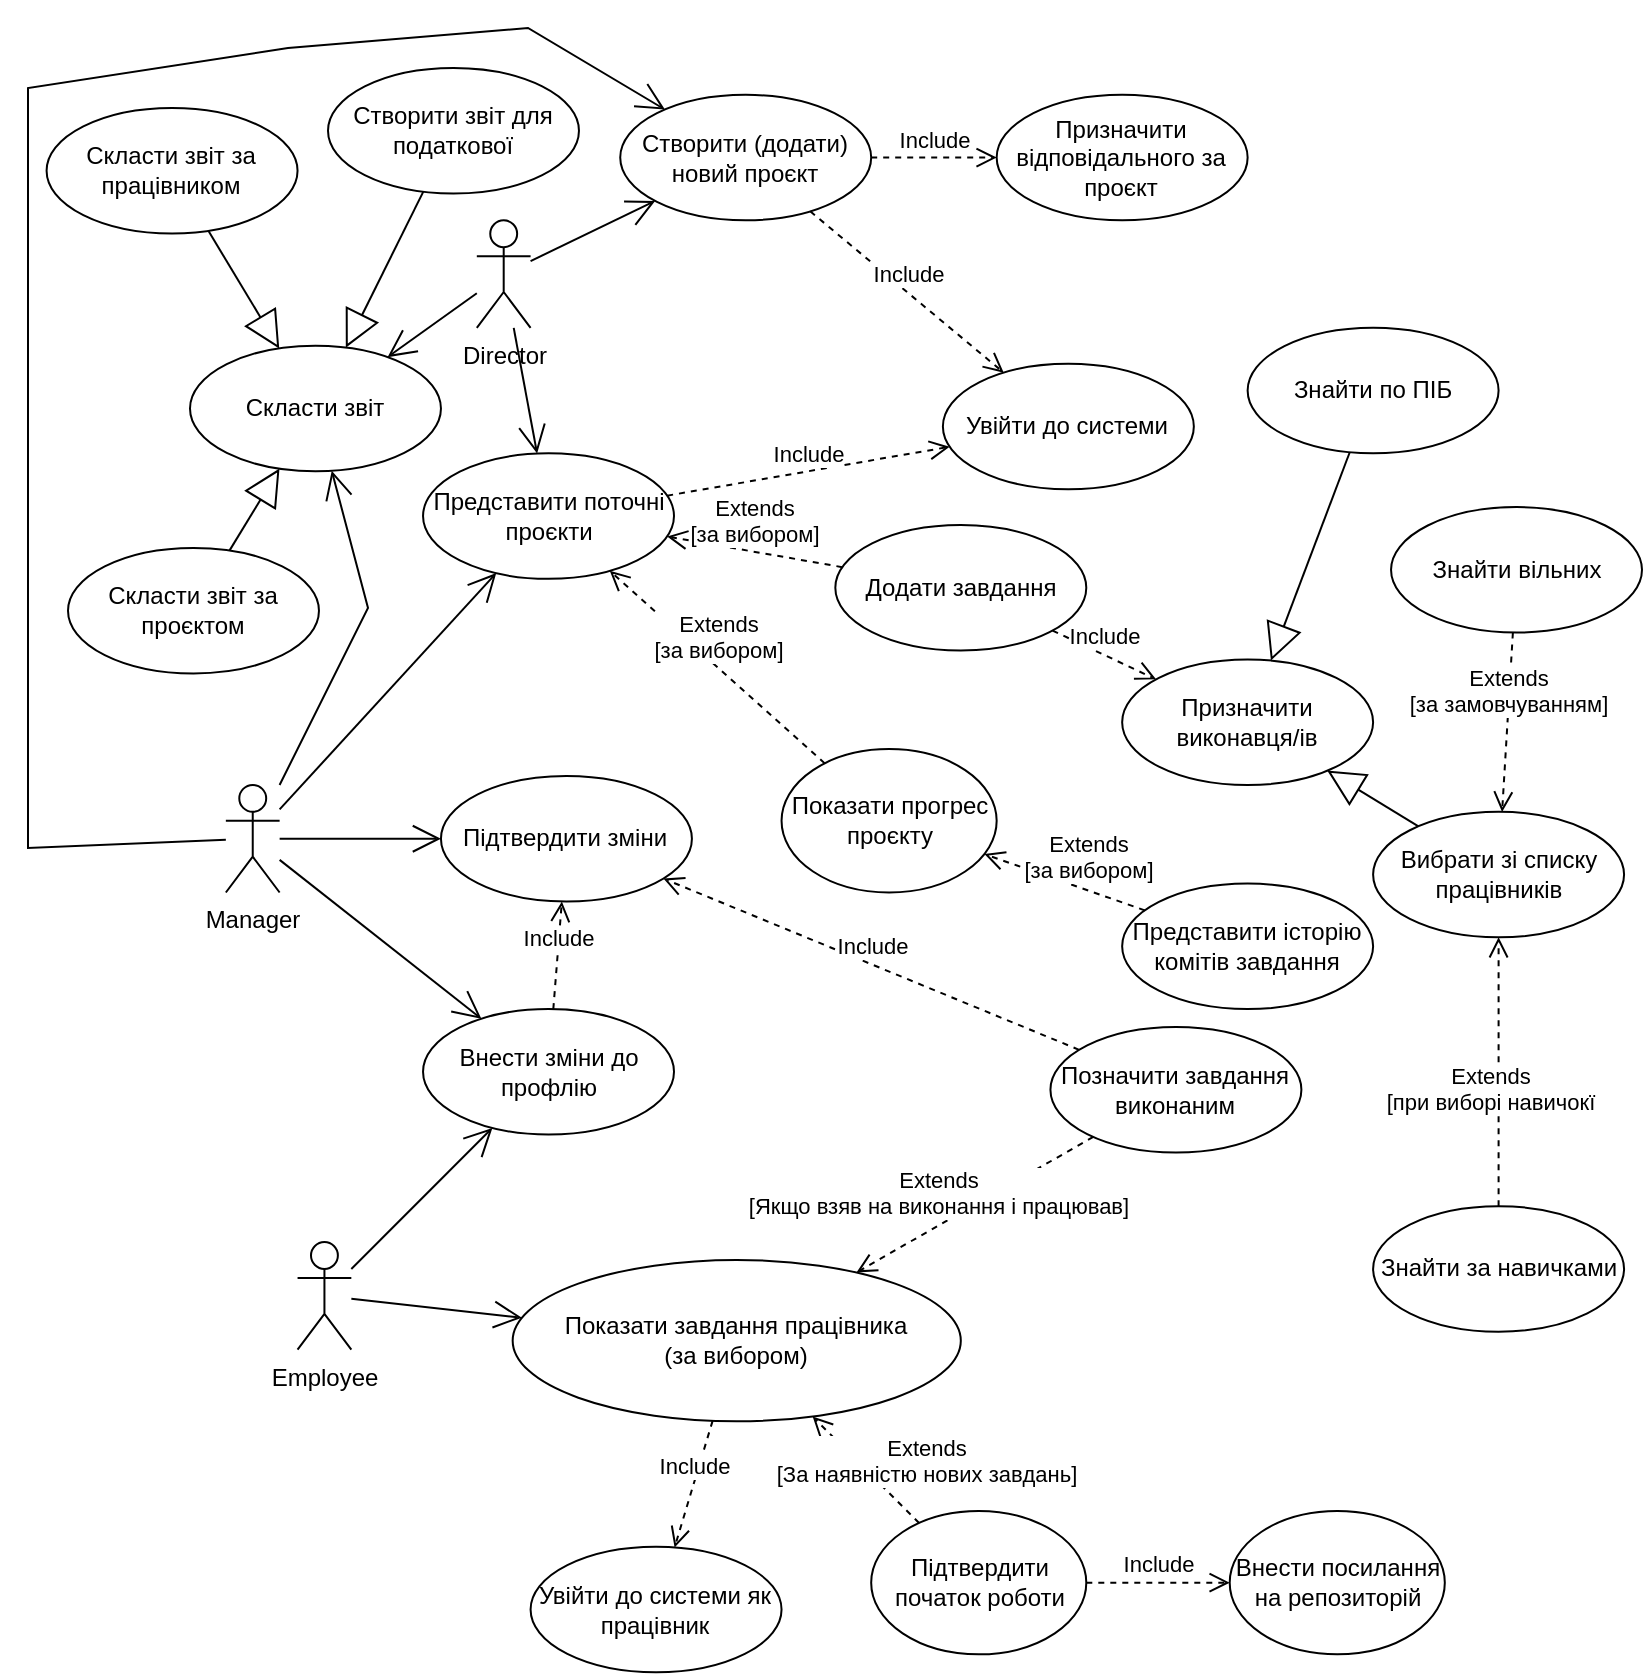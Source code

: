<mxfile version="23.1.5" type="github">
  <diagram name="Сторінка-1" id="GY0zhfRXF6k9F3iXDni4">
    <mxGraphModel dx="1032" dy="452" grid="1" gridSize="10" guides="1" tooltips="1" connect="1" arrows="1" fold="1" page="1" pageScale="1" pageWidth="827" pageHeight="1169" math="0" shadow="0">
      <root>
        <mxCell id="0" />
        <mxCell id="1" parent="0" />
        <mxCell id="fGFiafbUmP5YM8zGQx3c-1" value="Employee" style="shape=umlActor;verticalLabelPosition=bottom;verticalAlign=top;html=1;outlineConnect=0;" parent="1" vertex="1">
          <mxGeometry x="154.778" y="817.038" width="26.889" height="53.778" as="geometry" />
        </mxCell>
        <mxCell id="fGFiafbUmP5YM8zGQx3c-2" value="Manager" style="shape=umlActor;verticalLabelPosition=bottom;verticalAlign=top;html=1;outlineConnect=0;" parent="1" vertex="1">
          <mxGeometry x="118.926" y="588.482" width="26.889" height="53.778" as="geometry" />
        </mxCell>
        <mxCell id="fGFiafbUmP5YM8zGQx3c-3" value="Director" style="shape=umlActor;verticalLabelPosition=bottom;verticalAlign=top;html=1;outlineConnect=0;" parent="1" vertex="1">
          <mxGeometry x="244.407" y="306.149" width="26.889" height="53.778" as="geometry" />
        </mxCell>
        <mxCell id="fGFiafbUmP5YM8zGQx3c-4" value="Створити (додати) новий проєкт" style="ellipse;whiteSpace=wrap;html=1;" parent="1" vertex="1">
          <mxGeometry x="316.114" y="243.403" width="125.481" height="62.741" as="geometry" />
        </mxCell>
        <mxCell id="fGFiafbUmP5YM8zGQx3c-5" value="Увійти до системи" style="ellipse;whiteSpace=wrap;html=1;" parent="1" vertex="1">
          <mxGeometry x="477.444" y="377.852" width="125.481" height="62.741" as="geometry" />
        </mxCell>
        <mxCell id="fGFiafbUmP5YM8zGQx3c-6" value="Include" style="html=1;verticalAlign=bottom;endArrow=open;dashed=1;endSize=8;curved=0;rounded=0;" parent="1" source="fGFiafbUmP5YM8zGQx3c-4" target="fGFiafbUmP5YM8zGQx3c-5" edge="1">
          <mxGeometry relative="1" as="geometry">
            <mxPoint x="360.926" y="494.371" as="sourcePoint" />
            <mxPoint x="289.222" y="494.371" as="targetPoint" />
          </mxGeometry>
        </mxCell>
        <mxCell id="fGFiafbUmP5YM8zGQx3c-7" value="Додати завдання" style="ellipse;whiteSpace=wrap;html=1;" parent="1" vertex="1">
          <mxGeometry x="423.667" y="458.519" width="125.481" height="62.741" as="geometry" />
        </mxCell>
        <mxCell id="fGFiafbUmP5YM8zGQx3c-8" value="Показати завдання працівника&lt;br&gt;(за вибором)" style="ellipse;whiteSpace=wrap;html=1;" parent="1" vertex="1">
          <mxGeometry x="262.333" y="826.001" width="224.074" height="80.667" as="geometry" />
        </mxCell>
        <mxCell id="fGFiafbUmP5YM8zGQx3c-12" value="Внести зміни до профлію" style="ellipse;whiteSpace=wrap;html=1;" parent="1" vertex="1">
          <mxGeometry x="217.519" y="700.52" width="125.481" height="62.741" as="geometry" />
        </mxCell>
        <mxCell id="fGFiafbUmP5YM8zGQx3c-13" value="Include" style="html=1;verticalAlign=bottom;endArrow=open;dashed=1;endSize=8;curved=0;rounded=0;" parent="1" source="fGFiafbUmP5YM8zGQx3c-15" target="fGFiafbUmP5YM8zGQx3c-5" edge="1">
          <mxGeometry relative="1" as="geometry">
            <mxPoint x="387.815" y="524.845" as="sourcePoint" />
            <mxPoint x="509.711" y="549.942" as="targetPoint" />
          </mxGeometry>
        </mxCell>
        <mxCell id="fGFiafbUmP5YM8zGQx3c-14" value="Підтвердити зміни" style="ellipse;whiteSpace=wrap;html=1;" parent="1" vertex="1">
          <mxGeometry x="226.481" y="584.001" width="125.481" height="62.741" as="geometry" />
        </mxCell>
        <mxCell id="fGFiafbUmP5YM8zGQx3c-15" value="Представити поточні проєкти" style="ellipse;whiteSpace=wrap;html=1;" parent="1" vertex="1">
          <mxGeometry x="217.519" y="422.667" width="125.481" height="62.741" as="geometry" />
        </mxCell>
        <mxCell id="fGFiafbUmP5YM8zGQx3c-18" value="" style="endArrow=open;endFill=1;endSize=12;html=1;rounded=0;" parent="1" source="fGFiafbUmP5YM8zGQx3c-3" target="fGFiafbUmP5YM8zGQx3c-4" edge="1">
          <mxGeometry width="160" relative="1" as="geometry">
            <mxPoint x="343" y="539.186" as="sourcePoint" />
            <mxPoint x="486.407" y="539.186" as="targetPoint" />
          </mxGeometry>
        </mxCell>
        <mxCell id="fGFiafbUmP5YM8zGQx3c-20" value="" style="endArrow=open;endFill=1;endSize=12;html=1;rounded=0;" parent="1" source="fGFiafbUmP5YM8zGQx3c-2" target="fGFiafbUmP5YM8zGQx3c-4" edge="1">
          <mxGeometry width="160" relative="1" as="geometry">
            <mxPoint x="369.889" y="539.186" as="sourcePoint" />
            <mxPoint x="513.296" y="539.186" as="targetPoint" />
            <Array as="points">
              <mxPoint x="20" y="620" />
              <mxPoint x="20" y="240" />
              <mxPoint x="150" y="220" />
              <mxPoint x="270" y="210" />
            </Array>
          </mxGeometry>
        </mxCell>
        <mxCell id="fGFiafbUmP5YM8zGQx3c-22" value="Призначити відповідального за проєкт" style="ellipse;whiteSpace=wrap;html=1;" parent="1" vertex="1">
          <mxGeometry x="504.337" y="243.408" width="125.481" height="62.741" as="geometry" />
        </mxCell>
        <mxCell id="fGFiafbUmP5YM8zGQx3c-24" value="Include" style="html=1;verticalAlign=bottom;endArrow=open;dashed=1;endSize=8;curved=0;rounded=0;" parent="1" source="fGFiafbUmP5YM8zGQx3c-4" target="fGFiafbUmP5YM8zGQx3c-22" edge="1">
          <mxGeometry relative="1" as="geometry">
            <mxPoint x="346.585" y="368.889" as="sourcePoint" />
            <mxPoint x="463.104" y="382.334" as="targetPoint" />
          </mxGeometry>
        </mxCell>
        <mxCell id="fGFiafbUmP5YM8zGQx3c-25" value="Увійти до системи як працівник" style="ellipse;whiteSpace=wrap;html=1;" parent="1" vertex="1">
          <mxGeometry x="271.296" y="969.409" width="125.481" height="62.741" as="geometry" />
        </mxCell>
        <mxCell id="fGFiafbUmP5YM8zGQx3c-27" value="Include" style="html=1;verticalAlign=bottom;endArrow=open;dashed=1;endSize=8;curved=0;rounded=0;" parent="1" source="fGFiafbUmP5YM8zGQx3c-8" target="fGFiafbUmP5YM8zGQx3c-25" edge="1">
          <mxGeometry relative="1" as="geometry">
            <mxPoint x="378.852" y="826.001" as="sourcePoint" />
            <mxPoint x="369.889" y="817.038" as="targetPoint" />
          </mxGeometry>
        </mxCell>
        <mxCell id="fGFiafbUmP5YM8zGQx3c-28" value="" style="endArrow=open;endFill=1;endSize=12;html=1;rounded=0;" parent="1" source="fGFiafbUmP5YM8zGQx3c-2" target="fGFiafbUmP5YM8zGQx3c-14" edge="1">
          <mxGeometry width="160" relative="1" as="geometry">
            <mxPoint x="244.407" y="557.112" as="sourcePoint" />
            <mxPoint x="459.519" y="548.149" as="targetPoint" />
          </mxGeometry>
        </mxCell>
        <mxCell id="fGFiafbUmP5YM8zGQx3c-29" value="" style="endArrow=open;endFill=1;endSize=12;html=1;rounded=0;" parent="1" source="fGFiafbUmP5YM8zGQx3c-2" target="fGFiafbUmP5YM8zGQx3c-12" edge="1">
          <mxGeometry width="160" relative="1" as="geometry">
            <mxPoint x="244.407" y="566.075" as="sourcePoint" />
            <mxPoint x="468.481" y="606.408" as="targetPoint" />
          </mxGeometry>
        </mxCell>
        <mxCell id="fGFiafbUmP5YM8zGQx3c-30" value="" style="endArrow=open;endFill=1;endSize=12;html=1;rounded=0;" parent="1" source="fGFiafbUmP5YM8zGQx3c-1" target="fGFiafbUmP5YM8zGQx3c-8" edge="1">
          <mxGeometry width="160" relative="1" as="geometry">
            <mxPoint x="235.444" y="700.52" as="sourcePoint" />
            <mxPoint x="450.556" y="691.557" as="targetPoint" />
          </mxGeometry>
        </mxCell>
        <mxCell id="fGFiafbUmP5YM8zGQx3c-31" value="Include" style="html=1;verticalAlign=bottom;endArrow=open;dashed=1;endSize=8;curved=0;rounded=0;" parent="1" source="fGFiafbUmP5YM8zGQx3c-12" target="fGFiafbUmP5YM8zGQx3c-14" edge="1">
          <mxGeometry relative="1" as="geometry">
            <mxPoint x="368.096" y="790.15" as="sourcePoint" />
            <mxPoint x="376.163" y="828.69" as="targetPoint" />
          </mxGeometry>
        </mxCell>
        <mxCell id="fGFiafbUmP5YM8zGQx3c-32" value="" style="endArrow=open;endFill=1;endSize=12;html=1;rounded=0;" parent="1" source="fGFiafbUmP5YM8zGQx3c-1" target="fGFiafbUmP5YM8zGQx3c-12" edge="1">
          <mxGeometry width="160" relative="1" as="geometry">
            <mxPoint x="190.63" y="718.446" as="sourcePoint" />
            <mxPoint x="513.296" y="682.594" as="targetPoint" />
          </mxGeometry>
        </mxCell>
        <mxCell id="fGFiafbUmP5YM8zGQx3c-33" value="Призначити виконавця/ів" style="ellipse;whiteSpace=wrap;html=1;" parent="1" vertex="1">
          <mxGeometry x="567.077" y="525.746" width="125.481" height="62.741" as="geometry" />
        </mxCell>
        <mxCell id="fGFiafbUmP5YM8zGQx3c-35" value="Позначити завдання виконаним" style="ellipse;whiteSpace=wrap;html=1;" parent="1" vertex="1">
          <mxGeometry x="531.222" y="709.483" width="125.481" height="62.741" as="geometry" />
        </mxCell>
        <mxCell id="fGFiafbUmP5YM8zGQx3c-36" value="Створити звіт для податкової" style="ellipse;whiteSpace=wrap;html=1;" parent="1" vertex="1">
          <mxGeometry x="170.005" y="230.003" width="125.481" height="62.741" as="geometry" />
        </mxCell>
        <mxCell id="fGFiafbUmP5YM8zGQx3c-37" value="Скласти звіт за проєктом" style="ellipse;whiteSpace=wrap;html=1;" parent="1" vertex="1">
          <mxGeometry x="40.002" y="469.995" width="125.481" height="62.741" as="geometry" />
        </mxCell>
        <mxCell id="fGFiafbUmP5YM8zGQx3c-38" value="Скласти звіт за працівником" style="ellipse;whiteSpace=wrap;html=1;" parent="1" vertex="1">
          <mxGeometry x="29.296" y="249.995" width="125.481" height="62.741" as="geometry" />
        </mxCell>
        <mxCell id="fGFiafbUmP5YM8zGQx3c-39" value="Знайти по ПІБ" style="ellipse;whiteSpace=wrap;html=1;" parent="1" vertex="1">
          <mxGeometry x="629.815" y="359.926" width="125.481" height="62.741" as="geometry" />
        </mxCell>
        <mxCell id="fGFiafbUmP5YM8zGQx3c-40" value="Вибрати зі списку працівників" style="ellipse;whiteSpace=wrap;html=1;" parent="1" vertex="1">
          <mxGeometry x="692.556" y="601.927" width="125.481" height="62.741" as="geometry" />
        </mxCell>
        <mxCell id="fGFiafbUmP5YM8zGQx3c-41" value="Знайти вільних" style="ellipse;whiteSpace=wrap;html=1;" parent="1" vertex="1">
          <mxGeometry x="701.519" y="449.556" width="125.481" height="62.741" as="geometry" />
        </mxCell>
        <mxCell id="fGFiafbUmP5YM8zGQx3c-42" value="Знайти за навичками" style="ellipse;whiteSpace=wrap;html=1;" parent="1" vertex="1">
          <mxGeometry x="692.556" y="799.112" width="125.481" height="62.741" as="geometry" />
        </mxCell>
        <mxCell id="fGFiafbUmP5YM8zGQx3c-46" value="" style="endArrow=block;endSize=16;endFill=0;html=1;rounded=0;" parent="1" source="fGFiafbUmP5YM8zGQx3c-39" target="fGFiafbUmP5YM8zGQx3c-33" edge="1">
          <mxGeometry width="160" relative="1" as="geometry">
            <mxPoint x="549.148" y="480.927" as="sourcePoint" />
            <mxPoint x="450.556" y="467.482" as="targetPoint" />
          </mxGeometry>
        </mxCell>
        <mxCell id="fGFiafbUmP5YM8zGQx3c-47" value="" style="endArrow=block;endSize=16;endFill=0;html=1;rounded=0;" parent="1" source="fGFiafbUmP5YM8zGQx3c-40" target="fGFiafbUmP5YM8zGQx3c-33" edge="1">
          <mxGeometry width="160" relative="1" as="geometry">
            <mxPoint x="549.148" y="489.89" as="sourcePoint" />
            <mxPoint x="459.519" y="539.186" as="targetPoint" />
          </mxGeometry>
        </mxCell>
        <mxCell id="fGFiafbUmP5YM8zGQx3c-50" value="Скласти звіт" style="ellipse;whiteSpace=wrap;html=1;" parent="1" vertex="1">
          <mxGeometry x="101" y="368.889" width="125.481" height="62.741" as="geometry" />
        </mxCell>
        <mxCell id="fGFiafbUmP5YM8zGQx3c-51" value="" style="endArrow=open;endFill=1;endSize=12;html=1;rounded=0;" parent="1" source="fGFiafbUmP5YM8zGQx3c-2" target="fGFiafbUmP5YM8zGQx3c-50" edge="1">
          <mxGeometry width="160" relative="1" as="geometry">
            <mxPoint x="2.407" y="548.149" as="sourcePoint" />
            <mxPoint x="74.111" y="494.371" as="targetPoint" />
            <Array as="points">
              <mxPoint x="190" y="500" />
            </Array>
          </mxGeometry>
        </mxCell>
        <mxCell id="fGFiafbUmP5YM8zGQx3c-52" value="" style="endArrow=open;endFill=1;endSize=12;html=1;rounded=0;" parent="1" source="fGFiafbUmP5YM8zGQx3c-3" target="fGFiafbUmP5YM8zGQx3c-50" edge="1">
          <mxGeometry width="160" relative="1" as="geometry">
            <mxPoint x="29.296" y="539.186" as="sourcePoint" />
            <mxPoint x="-6.556" y="499.749" as="targetPoint" />
          </mxGeometry>
        </mxCell>
        <mxCell id="fGFiafbUmP5YM8zGQx3c-54" value="" style="endArrow=block;endSize=16;endFill=0;html=1;rounded=0;" parent="1" source="fGFiafbUmP5YM8zGQx3c-38" target="fGFiafbUmP5YM8zGQx3c-50" edge="1">
          <mxGeometry width="160" relative="1" as="geometry">
            <mxPoint x="-15.519" y="445.075" as="sourcePoint" />
            <mxPoint x="-167.889" y="413.704" as="targetPoint" />
            <Array as="points" />
          </mxGeometry>
        </mxCell>
        <mxCell id="fGFiafbUmP5YM8zGQx3c-55" value="" style="endArrow=block;endSize=16;endFill=0;html=1;rounded=0;" parent="1" source="fGFiafbUmP5YM8zGQx3c-37" target="fGFiafbUmP5YM8zGQx3c-50" edge="1">
          <mxGeometry width="160" relative="1" as="geometry">
            <mxPoint x="-203.741" y="471.964" as="sourcePoint" />
            <mxPoint x="-132.037" y="499.749" as="targetPoint" />
            <Array as="points" />
          </mxGeometry>
        </mxCell>
        <mxCell id="fGFiafbUmP5YM8zGQx3c-56" value="" style="endArrow=block;endSize=16;endFill=0;html=1;rounded=0;" parent="1" source="fGFiafbUmP5YM8zGQx3c-36" target="fGFiafbUmP5YM8zGQx3c-50" edge="1">
          <mxGeometry width="160" relative="1" as="geometry">
            <mxPoint x="-203.741" y="345.586" as="sourcePoint" />
            <mxPoint x="-141" y="355.445" as="targetPoint" />
            <Array as="points" />
          </mxGeometry>
        </mxCell>
        <mxCell id="fGFiafbUmP5YM8zGQx3c-60" value="" style="endArrow=open;endFill=1;endSize=12;html=1;rounded=0;" parent="1" source="fGFiafbUmP5YM8zGQx3c-3" target="fGFiafbUmP5YM8zGQx3c-15" edge="1">
          <mxGeometry width="160" relative="1" as="geometry">
            <mxPoint x="217.519" y="476.445" as="sourcePoint" />
            <mxPoint x="360.926" y="476.445" as="targetPoint" />
          </mxGeometry>
        </mxCell>
        <mxCell id="fGFiafbUmP5YM8zGQx3c-61" value="" style="endArrow=open;endFill=1;endSize=12;html=1;rounded=0;" parent="1" source="fGFiafbUmP5YM8zGQx3c-2" target="fGFiafbUmP5YM8zGQx3c-15" edge="1">
          <mxGeometry width="160" relative="1" as="geometry">
            <mxPoint x="217.519" y="476.445" as="sourcePoint" />
            <mxPoint x="360.926" y="476.445" as="targetPoint" />
          </mxGeometry>
        </mxCell>
        <mxCell id="9LNy6Ro9uGC_oG8RHMc--3" value="Показати прогрес проєкту" style="ellipse;whiteSpace=wrap;html=1;" parent="1" vertex="1">
          <mxGeometry x="396.778" y="570.556" width="107.556" height="71.704" as="geometry" />
        </mxCell>
        <mxCell id="g7X_KwdxDwGbsG3vRahL-1" value="Підтвердити початок роботи" style="ellipse;whiteSpace=wrap;html=1;" parent="1" vertex="1">
          <mxGeometry x="441.593" y="951.483" width="107.556" height="71.704" as="geometry" />
        </mxCell>
        <mxCell id="g7X_KwdxDwGbsG3vRahL-2" value="Внести посилання на репозиторій" style="ellipse;whiteSpace=wrap;html=1;" parent="1" vertex="1">
          <mxGeometry x="620.852" y="951.483" width="107.556" height="71.704" as="geometry" />
        </mxCell>
        <mxCell id="g7X_KwdxDwGbsG3vRahL-4" value="Include" style="html=1;verticalAlign=bottom;endArrow=open;dashed=1;endSize=8;curved=0;rounded=0;" parent="1" target="g7X_KwdxDwGbsG3vRahL-2" edge="1" source="g7X_KwdxDwGbsG3vRahL-1">
          <mxGeometry relative="1" as="geometry">
            <mxPoint x="463.104" y="735.475" as="sourcePoint" />
            <mxPoint x="486.407" y="790.15" as="targetPoint" />
          </mxGeometry>
        </mxCell>
        <mxCell id="UtGPI1Xn4XdsSDSB5o3F-1" value="Extends&lt;br&gt;[при виборі навичокї" style="html=1;verticalAlign=bottom;endArrow=open;dashed=1;endSize=8;curved=0;rounded=0;" edge="1" parent="1" source="fGFiafbUmP5YM8zGQx3c-42" target="fGFiafbUmP5YM8zGQx3c-40">
          <mxGeometry x="-0.351" y="4" relative="1" as="geometry">
            <mxPoint x="871.815" y="566.075" as="sourcePoint" />
            <mxPoint x="956.067" y="588.482" as="targetPoint" />
            <mxPoint as="offset" />
          </mxGeometry>
        </mxCell>
        <mxCell id="UtGPI1Xn4XdsSDSB5o3F-2" value="Extends&lt;br style=&quot;border-color: var(--border-color);&quot;&gt;[за замовчуванням]" style="html=1;verticalAlign=bottom;endArrow=open;dashed=1;endSize=8;curved=0;rounded=0;" edge="1" parent="1" source="fGFiafbUmP5YM8zGQx3c-41" target="fGFiafbUmP5YM8zGQx3c-40">
          <mxGeometry relative="1" as="geometry">
            <mxPoint x="829.689" y="521.26" as="sourcePoint" />
            <mxPoint x="782.185" y="463.001" as="targetPoint" />
          </mxGeometry>
        </mxCell>
        <mxCell id="UtGPI1Xn4XdsSDSB5o3F-3" value="Include" style="html=1;verticalAlign=bottom;endArrow=open;dashed=1;endSize=8;curved=0;rounded=0;" edge="1" parent="1" source="fGFiafbUmP5YM8zGQx3c-7" target="fGFiafbUmP5YM8zGQx3c-33">
          <mxGeometry relative="1" as="geometry">
            <mxPoint x="423.667" y="525.742" as="sourcePoint" />
            <mxPoint x="507.919" y="548.149" as="targetPoint" />
          </mxGeometry>
        </mxCell>
        <mxCell id="UtGPI1Xn4XdsSDSB5o3F-4" value="Extends&lt;br style=&quot;border-color: var(--border-color);&quot;&gt;[за вибором]" style="html=1;verticalAlign=bottom;endArrow=open;dashed=1;endSize=8;curved=0;rounded=0;" edge="1" parent="1" source="fGFiafbUmP5YM8zGQx3c-7" target="fGFiafbUmP5YM8zGQx3c-15">
          <mxGeometry relative="1" as="geometry">
            <mxPoint x="316.111" y="458.519" as="sourcePoint" />
            <mxPoint x="253.37" y="534.705" as="targetPoint" />
          </mxGeometry>
        </mxCell>
        <mxCell id="UtGPI1Xn4XdsSDSB5o3F-5" value="Extends&lt;br&gt;[За наявністю нових завдань]" style="html=1;verticalAlign=bottom;endArrow=open;dashed=1;endSize=8;curved=0;rounded=0;" edge="1" parent="1" source="g7X_KwdxDwGbsG3vRahL-1" target="fGFiafbUmP5YM8zGQx3c-8">
          <mxGeometry x="-0.774" y="-14" relative="1" as="geometry">
            <mxPoint x="674.63" y="826.001" as="sourcePoint" />
            <mxPoint x="629.815" y="780.29" as="targetPoint" />
            <mxPoint as="offset" />
          </mxGeometry>
        </mxCell>
        <mxCell id="UtGPI1Xn4XdsSDSB5o3F-7" value="Представити історію комітів завдання" style="ellipse;whiteSpace=wrap;html=1;" vertex="1" parent="1">
          <mxGeometry x="567.074" y="637.779" width="125.481" height="62.741" as="geometry" />
        </mxCell>
        <mxCell id="UtGPI1Xn4XdsSDSB5o3F-8" value="Extends&lt;br&gt;[за вибором]" style="html=1;verticalAlign=bottom;endArrow=open;dashed=1;endSize=8;curved=0;rounded=0;" edge="1" parent="1" source="9LNy6Ro9uGC_oG8RHMc--3" target="fGFiafbUmP5YM8zGQx3c-15">
          <mxGeometry relative="1" as="geometry">
            <mxPoint x="396.778" y="488.993" as="sourcePoint" />
            <mxPoint x="316.111" y="485.408" as="targetPoint" />
          </mxGeometry>
        </mxCell>
        <mxCell id="UtGPI1Xn4XdsSDSB5o3F-9" value="Extends&lt;br style=&quot;border-color: var(--border-color);&quot;&gt;[за вибором]" style="html=1;verticalAlign=bottom;endArrow=open;dashed=1;endSize=8;curved=0;rounded=0;" edge="1" parent="1" source="UtGPI1Xn4XdsSDSB5o3F-7" target="9LNy6Ro9uGC_oG8RHMc--3">
          <mxGeometry x="-0.283" y="-1" relative="1" as="geometry">
            <mxPoint x="525.844" y="628.816" as="sourcePoint" />
            <mxPoint x="477.444" y="583.105" as="targetPoint" />
            <mxPoint as="offset" />
          </mxGeometry>
        </mxCell>
        <mxCell id="UtGPI1Xn4XdsSDSB5o3F-10" value="Extends&lt;br&gt;[Якщо взяв на виконання і працював]" style="html=1;verticalAlign=bottom;endArrow=open;dashed=1;endSize=8;curved=0;rounded=0;" edge="1" parent="1" source="fGFiafbUmP5YM8zGQx3c-35" target="fGFiafbUmP5YM8zGQx3c-8">
          <mxGeometry x="0.299" y="-1" relative="1" as="geometry">
            <mxPoint x="448.763" y="817.038" as="sourcePoint" />
            <mxPoint x="396.778" y="846.616" as="targetPoint" />
            <mxPoint as="offset" />
          </mxGeometry>
        </mxCell>
        <mxCell id="UtGPI1Xn4XdsSDSB5o3F-11" value="Include" style="html=1;verticalAlign=bottom;endArrow=open;dashed=1;endSize=8;curved=0;rounded=0;" edge="1" parent="1" source="fGFiafbUmP5YM8zGQx3c-35" target="fGFiafbUmP5YM8zGQx3c-14">
          <mxGeometry relative="1" as="geometry">
            <mxPoint x="423.667" y="637.779" as="sourcePoint" />
            <mxPoint x="259.644" y="609.994" as="targetPoint" />
          </mxGeometry>
        </mxCell>
      </root>
    </mxGraphModel>
  </diagram>
</mxfile>
